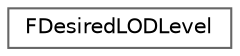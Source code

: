 digraph "Graphical Class Hierarchy"
{
 // INTERACTIVE_SVG=YES
 // LATEX_PDF_SIZE
  bgcolor="transparent";
  edge [fontname=Helvetica,fontsize=10,labelfontname=Helvetica,labelfontsize=10];
  node [fontname=Helvetica,fontsize=10,shape=box,height=0.2,width=0.4];
  rankdir="LR";
  Node0 [id="Node000000",label="FDesiredLODLevel",height=0.2,width=0.4,color="grey40", fillcolor="white", style="filled",URL="$d4/d3e/structFDesiredLODLevel.html",tooltip=" "];
}

